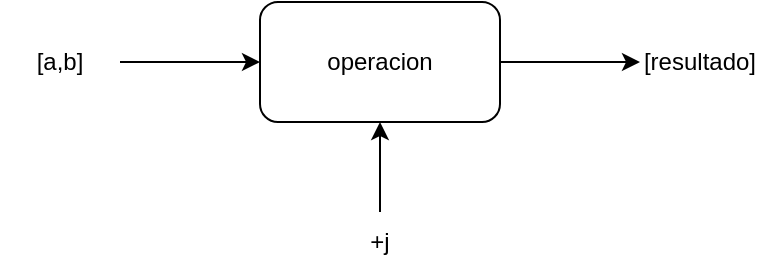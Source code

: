 <mxfile version="24.5.3" type="device">
  <diagram name="Page-1" id="eU0KkMPPUqVjlpB69Kp9">
    <mxGraphModel dx="896" dy="674" grid="1" gridSize="10" guides="1" tooltips="1" connect="1" arrows="1" fold="1" page="1" pageScale="1" pageWidth="850" pageHeight="1100" math="0" shadow="0">
      <root>
        <mxCell id="0" />
        <mxCell id="1" parent="0" />
        <mxCell id="4_7NIN6JMi3i-Fgv55_A-4" value="" style="edgeStyle=orthogonalEdgeStyle;rounded=0;orthogonalLoop=1;jettySize=auto;html=1;" parent="1" source="4_7NIN6JMi3i-Fgv55_A-1" target="4_7NIN6JMi3i-Fgv55_A-2" edge="1">
          <mxGeometry relative="1" as="geometry" />
        </mxCell>
        <mxCell id="4_7NIN6JMi3i-Fgv55_A-1" value="[a,b]" style="text;html=1;align=center;verticalAlign=middle;whiteSpace=wrap;rounded=0;" parent="1" vertex="1">
          <mxGeometry x="210" y="280" width="60" height="30" as="geometry" />
        </mxCell>
        <mxCell id="4_7NIN6JMi3i-Fgv55_A-5" value="" style="edgeStyle=orthogonalEdgeStyle;rounded=0;orthogonalLoop=1;jettySize=auto;html=1;" parent="1" source="4_7NIN6JMi3i-Fgv55_A-2" target="4_7NIN6JMi3i-Fgv55_A-3" edge="1">
          <mxGeometry relative="1" as="geometry" />
        </mxCell>
        <mxCell id="4_7NIN6JMi3i-Fgv55_A-2" value="operacion" style="rounded=1;whiteSpace=wrap;html=1;" parent="1" vertex="1">
          <mxGeometry x="340" y="265" width="120" height="60" as="geometry" />
        </mxCell>
        <mxCell id="4_7NIN6JMi3i-Fgv55_A-3" value="[resultado]" style="text;html=1;align=center;verticalAlign=middle;whiteSpace=wrap;rounded=0;" parent="1" vertex="1">
          <mxGeometry x="530" y="280" width="60" height="30" as="geometry" />
        </mxCell>
        <mxCell id="R2kfZTO7qxrr5imkodG9-2" value="" style="edgeStyle=orthogonalEdgeStyle;rounded=0;orthogonalLoop=1;jettySize=auto;html=1;" edge="1" parent="1" source="R2kfZTO7qxrr5imkodG9-1" target="4_7NIN6JMi3i-Fgv55_A-2">
          <mxGeometry relative="1" as="geometry" />
        </mxCell>
        <mxCell id="R2kfZTO7qxrr5imkodG9-1" value="+j" style="text;html=1;align=center;verticalAlign=middle;whiteSpace=wrap;rounded=0;" vertex="1" parent="1">
          <mxGeometry x="370" y="370" width="60" height="30" as="geometry" />
        </mxCell>
      </root>
    </mxGraphModel>
  </diagram>
</mxfile>
